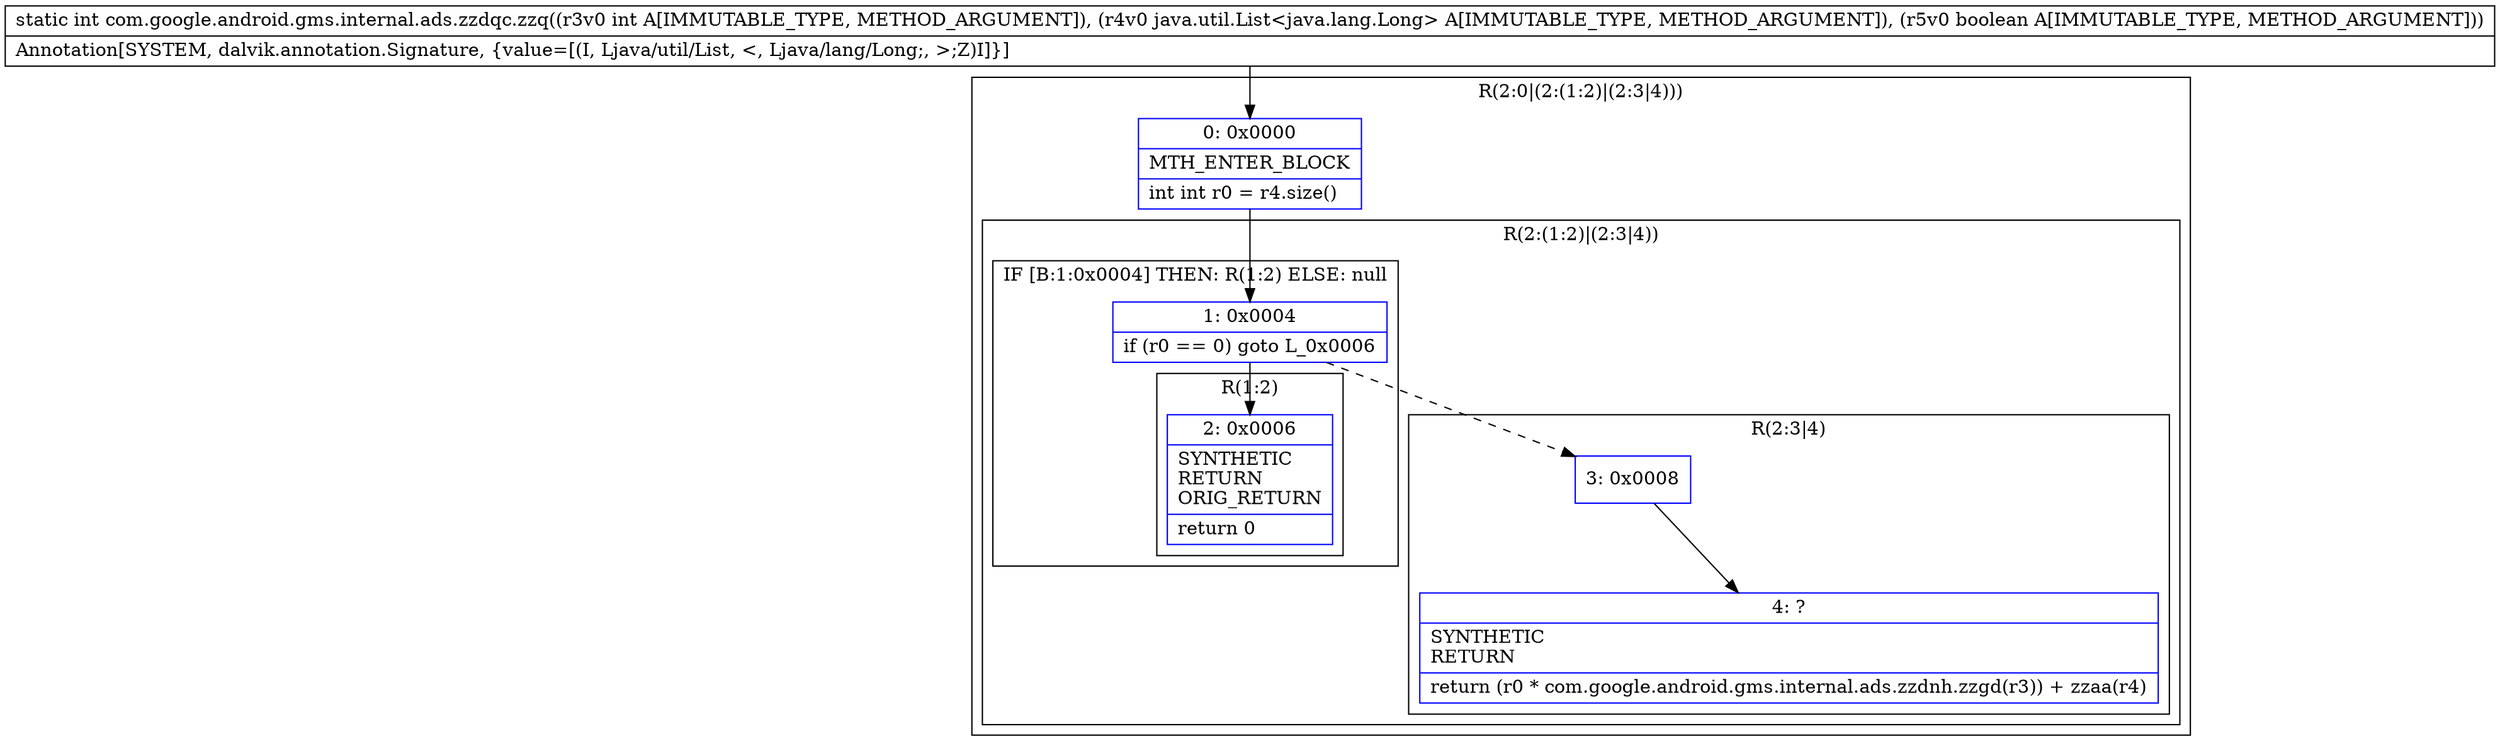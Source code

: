 digraph "CFG forcom.google.android.gms.internal.ads.zzdqc.zzq(ILjava\/util\/List;Z)I" {
subgraph cluster_Region_726559725 {
label = "R(2:0|(2:(1:2)|(2:3|4)))";
node [shape=record,color=blue];
Node_0 [shape=record,label="{0\:\ 0x0000|MTH_ENTER_BLOCK\l|int int r0 = r4.size()\l}"];
subgraph cluster_Region_2047516961 {
label = "R(2:(1:2)|(2:3|4))";
node [shape=record,color=blue];
subgraph cluster_IfRegion_432452240 {
label = "IF [B:1:0x0004] THEN: R(1:2) ELSE: null";
node [shape=record,color=blue];
Node_1 [shape=record,label="{1\:\ 0x0004|if (r0 == 0) goto L_0x0006\l}"];
subgraph cluster_Region_1103321471 {
label = "R(1:2)";
node [shape=record,color=blue];
Node_2 [shape=record,label="{2\:\ 0x0006|SYNTHETIC\lRETURN\lORIG_RETURN\l|return 0\l}"];
}
}
subgraph cluster_Region_1694484897 {
label = "R(2:3|4)";
node [shape=record,color=blue];
Node_3 [shape=record,label="{3\:\ 0x0008}"];
Node_4 [shape=record,label="{4\:\ ?|SYNTHETIC\lRETURN\l|return (r0 * com.google.android.gms.internal.ads.zzdnh.zzgd(r3)) + zzaa(r4)\l}"];
}
}
}
MethodNode[shape=record,label="{static int com.google.android.gms.internal.ads.zzdqc.zzq((r3v0 int A[IMMUTABLE_TYPE, METHOD_ARGUMENT]), (r4v0 java.util.List\<java.lang.Long\> A[IMMUTABLE_TYPE, METHOD_ARGUMENT]), (r5v0 boolean A[IMMUTABLE_TYPE, METHOD_ARGUMENT]))  | Annotation[SYSTEM, dalvik.annotation.Signature, \{value=[(I, Ljava\/util\/List, \<, Ljava\/lang\/Long;, \>;Z)I]\}]\l}"];
MethodNode -> Node_0;
Node_0 -> Node_1;
Node_1 -> Node_2;
Node_1 -> Node_3[style=dashed];
Node_3 -> Node_4;
}

